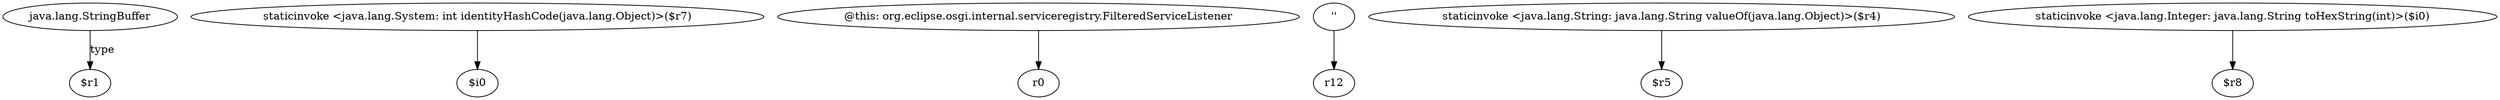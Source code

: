 digraph g {
0[label="java.lang.StringBuffer"]
1[label="$r1"]
0->1[label="type"]
2[label="staticinvoke <java.lang.System: int identityHashCode(java.lang.Object)>($r7)"]
3[label="$i0"]
2->3[label=""]
4[label="@this: org.eclipse.osgi.internal.serviceregistry.FilteredServiceListener"]
5[label="r0"]
4->5[label=""]
6[label="''"]
7[label="r12"]
6->7[label=""]
8[label="staticinvoke <java.lang.String: java.lang.String valueOf(java.lang.Object)>($r4)"]
9[label="$r5"]
8->9[label=""]
10[label="staticinvoke <java.lang.Integer: java.lang.String toHexString(int)>($i0)"]
11[label="$r8"]
10->11[label=""]
}